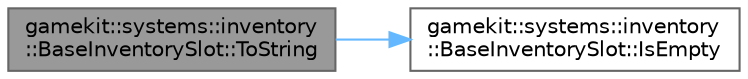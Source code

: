 digraph "gamekit::systems::inventory::BaseInventorySlot::ToString"
{
 // LATEX_PDF_SIZE
  bgcolor="transparent";
  edge [fontname=Helvetica,fontsize=10,labelfontname=Helvetica,labelfontsize=10];
  node [fontname=Helvetica,fontsize=10,shape=box,height=0.2,width=0.4];
  rankdir="LR";
  Node1 [id="Node000001",label="gamekit::systems::inventory\l::BaseInventorySlot::ToString",height=0.2,width=0.4,color="gray40", fillcolor="grey60", style="filled", fontcolor="black",tooltip="Returns a string representation of the slot."];
  Node1 -> Node2 [id="edge1_Node000001_Node000002",color="steelblue1",style="solid",tooltip=" "];
  Node2 [id="Node000002",label="gamekit::systems::inventory\l::BaseInventorySlot::IsEmpty",height=0.2,width=0.4,color="grey40", fillcolor="white", style="filled",URL="$d4/d17/classgamekit_1_1systems_1_1inventory_1_1_base_inventory_slot.html#a069149851bfefbeb9f192f26deec1f0f",tooltip="Checks if the slot is empty."];
}
